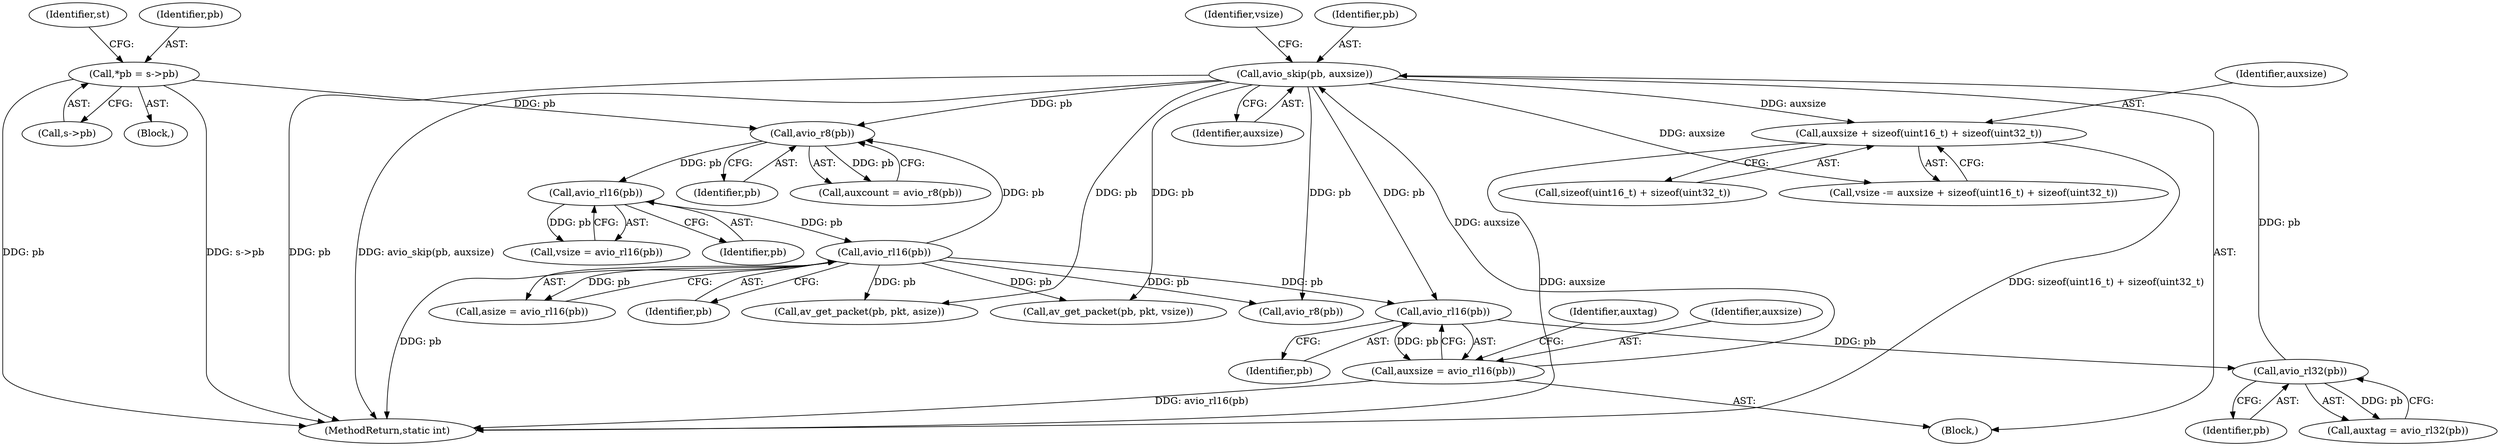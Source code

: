 digraph "0_libav_fe6eea99efac66839052af547426518efd970b24@API" {
"1000286" [label="(Call,auxsize + sizeof(uint16_t) + sizeof(uint32_t))"];
"1000281" [label="(Call,avio_skip(pb, auxsize))"];
"1000279" [label="(Call,avio_rl32(pb))"];
"1000275" [label="(Call,avio_rl16(pb))"];
"1000241" [label="(Call,avio_rl16(pb))"];
"1000237" [label="(Call,avio_rl16(pb))"];
"1000233" [label="(Call,avio_r8(pb))"];
"1000127" [label="(Call,*pb = s->pb)"];
"1000273" [label="(Call,auxsize = avio_rl16(pb))"];
"1000377" [label="(Call,av_get_packet(pb, pkt, vsize))"];
"1000280" [label="(Identifier,pb)"];
"1000277" [label="(Call,auxtag = avio_rl32(pb))"];
"1000234" [label="(Identifier,pb)"];
"1000281" [label="(Call,avio_skip(pb, auxsize))"];
"1000488" [label="(Call,avio_r8(pb))"];
"1000238" [label="(Identifier,pb)"];
"1000279" [label="(Call,avio_rl32(pb))"];
"1000285" [label="(Identifier,vsize)"];
"1000235" [label="(Call,vsize = avio_rl16(pb))"];
"1000278" [label="(Identifier,auxtag)"];
"1000286" [label="(Call,auxsize + sizeof(uint16_t) + sizeof(uint32_t))"];
"1000231" [label="(Call,auxcount = avio_r8(pb))"];
"1000241" [label="(Call,avio_rl16(pb))"];
"1000134" [label="(Identifier,st)"];
"1000283" [label="(Identifier,auxsize)"];
"1000287" [label="(Identifier,auxsize)"];
"1000282" [label="(Identifier,pb)"];
"1000233" [label="(Call,avio_r8(pb))"];
"1000242" [label="(Identifier,pb)"];
"1000237" [label="(Call,avio_rl16(pb))"];
"1000239" [label="(Call,asize = avio_rl16(pb))"];
"1000284" [label="(Call,vsize -= auxsize + sizeof(uint16_t) + sizeof(uint32_t))"];
"1000288" [label="(Call,sizeof(uint16_t) + sizeof(uint32_t))"];
"1000673" [label="(MethodReturn,static int)"];
"1000583" [label="(Call,av_get_packet(pb, pkt, asize))"];
"1000276" [label="(Identifier,pb)"];
"1000129" [label="(Call,s->pb)"];
"1000119" [label="(Block,)"];
"1000273" [label="(Call,auxsize = avio_rl16(pb))"];
"1000275" [label="(Call,avio_rl16(pb))"];
"1000127" [label="(Call,*pb = s->pb)"];
"1000128" [label="(Identifier,pb)"];
"1000274" [label="(Identifier,auxsize)"];
"1000271" [label="(Block,)"];
"1000286" -> "1000284"  [label="AST: "];
"1000286" -> "1000288"  [label="CFG: "];
"1000287" -> "1000286"  [label="AST: "];
"1000288" -> "1000286"  [label="AST: "];
"1000284" -> "1000286"  [label="CFG: "];
"1000286" -> "1000673"  [label="DDG: auxsize"];
"1000286" -> "1000673"  [label="DDG: sizeof(uint16_t) + sizeof(uint32_t)"];
"1000281" -> "1000286"  [label="DDG: auxsize"];
"1000281" -> "1000271"  [label="AST: "];
"1000281" -> "1000283"  [label="CFG: "];
"1000282" -> "1000281"  [label="AST: "];
"1000283" -> "1000281"  [label="AST: "];
"1000285" -> "1000281"  [label="CFG: "];
"1000281" -> "1000673"  [label="DDG: pb"];
"1000281" -> "1000673"  [label="DDG: avio_skip(pb, auxsize)"];
"1000281" -> "1000233"  [label="DDG: pb"];
"1000281" -> "1000275"  [label="DDG: pb"];
"1000279" -> "1000281"  [label="DDG: pb"];
"1000273" -> "1000281"  [label="DDG: auxsize"];
"1000281" -> "1000284"  [label="DDG: auxsize"];
"1000281" -> "1000377"  [label="DDG: pb"];
"1000281" -> "1000488"  [label="DDG: pb"];
"1000281" -> "1000583"  [label="DDG: pb"];
"1000279" -> "1000277"  [label="AST: "];
"1000279" -> "1000280"  [label="CFG: "];
"1000280" -> "1000279"  [label="AST: "];
"1000277" -> "1000279"  [label="CFG: "];
"1000279" -> "1000277"  [label="DDG: pb"];
"1000275" -> "1000279"  [label="DDG: pb"];
"1000275" -> "1000273"  [label="AST: "];
"1000275" -> "1000276"  [label="CFG: "];
"1000276" -> "1000275"  [label="AST: "];
"1000273" -> "1000275"  [label="CFG: "];
"1000275" -> "1000273"  [label="DDG: pb"];
"1000241" -> "1000275"  [label="DDG: pb"];
"1000241" -> "1000239"  [label="AST: "];
"1000241" -> "1000242"  [label="CFG: "];
"1000242" -> "1000241"  [label="AST: "];
"1000239" -> "1000241"  [label="CFG: "];
"1000241" -> "1000673"  [label="DDG: pb"];
"1000241" -> "1000233"  [label="DDG: pb"];
"1000241" -> "1000239"  [label="DDG: pb"];
"1000237" -> "1000241"  [label="DDG: pb"];
"1000241" -> "1000377"  [label="DDG: pb"];
"1000241" -> "1000488"  [label="DDG: pb"];
"1000241" -> "1000583"  [label="DDG: pb"];
"1000237" -> "1000235"  [label="AST: "];
"1000237" -> "1000238"  [label="CFG: "];
"1000238" -> "1000237"  [label="AST: "];
"1000235" -> "1000237"  [label="CFG: "];
"1000237" -> "1000235"  [label="DDG: pb"];
"1000233" -> "1000237"  [label="DDG: pb"];
"1000233" -> "1000231"  [label="AST: "];
"1000233" -> "1000234"  [label="CFG: "];
"1000234" -> "1000233"  [label="AST: "];
"1000231" -> "1000233"  [label="CFG: "];
"1000233" -> "1000231"  [label="DDG: pb"];
"1000127" -> "1000233"  [label="DDG: pb"];
"1000127" -> "1000119"  [label="AST: "];
"1000127" -> "1000129"  [label="CFG: "];
"1000128" -> "1000127"  [label="AST: "];
"1000129" -> "1000127"  [label="AST: "];
"1000134" -> "1000127"  [label="CFG: "];
"1000127" -> "1000673"  [label="DDG: s->pb"];
"1000127" -> "1000673"  [label="DDG: pb"];
"1000273" -> "1000271"  [label="AST: "];
"1000274" -> "1000273"  [label="AST: "];
"1000278" -> "1000273"  [label="CFG: "];
"1000273" -> "1000673"  [label="DDG: avio_rl16(pb)"];
}
